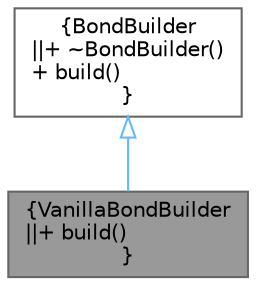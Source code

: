 digraph "VanillaBondBuilder"
{
 // INTERACTIVE_SVG=YES
 // LATEX_PDF_SIZE
  bgcolor="transparent";
  edge [fontname=Helvetica,fontsize=10,labelfontname=Helvetica,labelfontsize=10];
  node [fontname=Helvetica,fontsize=10,shape=box,height=0.2,width=0.4];
  Node1 [label="{VanillaBondBuilder\n||+ build()\l}",height=0.2,width=0.4,color="gray40", fillcolor="grey60", style="filled", fontcolor="black",tooltip=" "];
  Node2 -> Node1 [dir="back",color="steelblue1",style="solid",arrowtail="onormal"];
  Node2 [label="{BondBuilder\n||+ ~BondBuilder()\l+ build()\l}",height=0.2,width=0.4,color="gray40", fillcolor="white", style="filled",URL="$structore_1_1data_1_1_bond_builder.html",tooltip="Bond Factory that builds bonds from reference data."];
}
